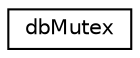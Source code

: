 digraph "Graphical Class Hierarchy"
{
 // INTERACTIVE_SVG=YES
 // LATEX_PDF_SIZE
  edge [fontname="Helvetica",fontsize="10",labelfontname="Helvetica",labelfontsize="10"];
  node [fontname="Helvetica",fontsize="10",shape=record];
  rankdir="LR";
  Node0 [label="dbMutex",height=0.2,width=0.4,color="black", fillcolor="white", style="filled",URL="$classdbMutex.html",tooltip=" "];
}
